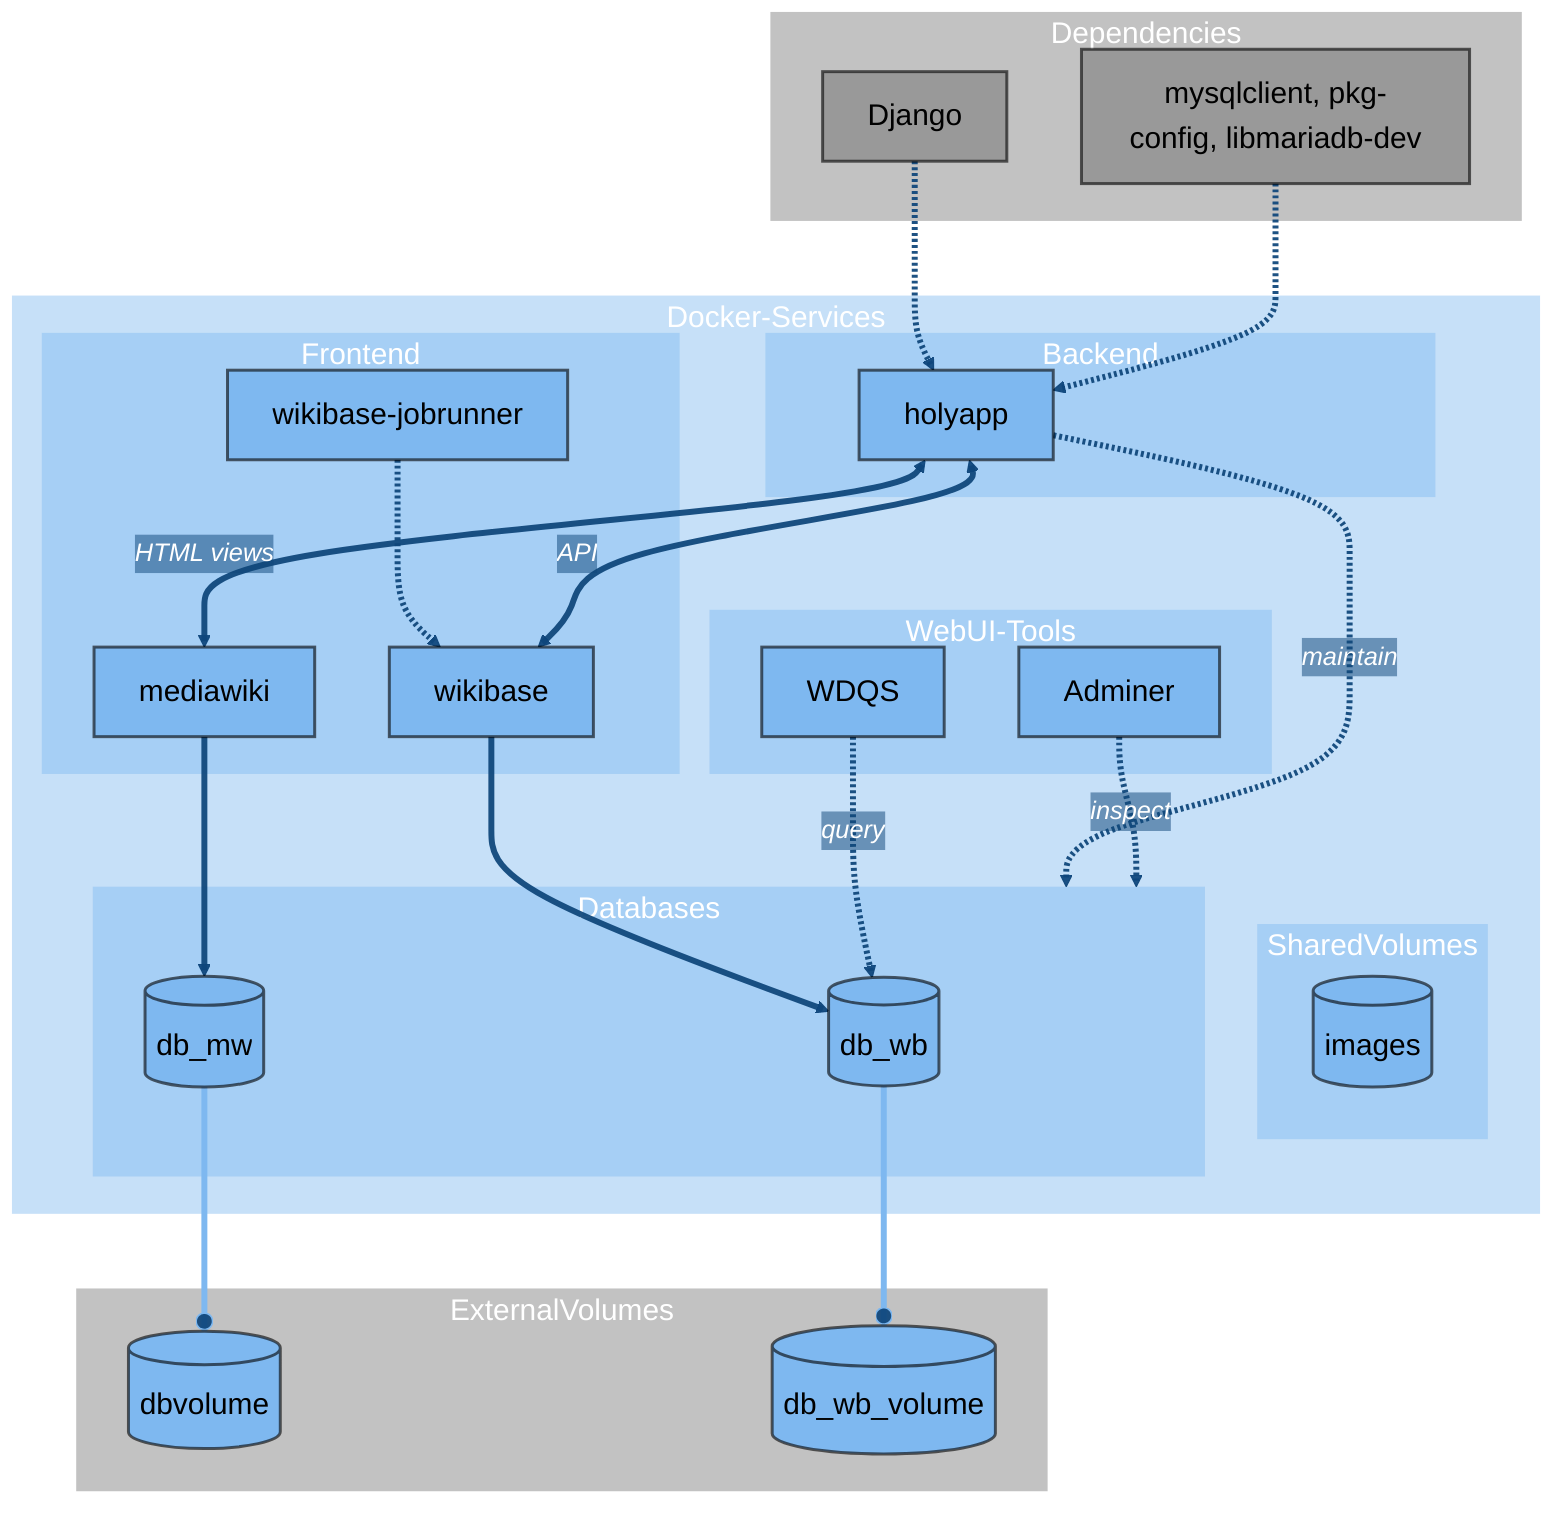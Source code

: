 ---
config:
    title: Docker Container Architecture
    theme: base
    themeVariables:
        fontSize: 20px
        
        # Nodes
        primaryTextColor: "#000000"      # Black
        primaryColor: "#999999"          # Grey
        primaryBorderColor: "#00000099"  # Black transparent
        
        # Links
        lineColor: "#0e467bee"        # Dark Blue transparent
        secondaryColor: "#0e467b03"   # Dark Blue transparent
        
        # Subgraphs
        tertiaryTextColor: "#ffffff"  # White
        tertiaryColor: "#99999999"    # Grey transparent
        tertiaryBorderColor: "#00000000" # Fully transparent
---

%% => Only Nodes have borders, 
%% => Subgraphs are transparent and borderless
%% => Subgraph color is the same as node fill color with opacity
%% =>   (append 70 or 90 to hex color, the lower, the more transparent)
%% => stroke widths must be set in classes at the end

flowchart TB

    
    %%## System Dependencies
    subgraph Dependencies
        django["Django"]
        mysqlclient["mysqlclient, pkg-config, libmariadb-dev"]
    end
    
    %%## Container installed by Docker-Services
    subgraph Docker-Services

    
        %%##Volumes
        subgraph SharedVolumes
            images[("images")]
        end

        
        %%## Docker services
        subgraph Frontend
            direction LR
            wikibase["wikibase"]
            mediawiki["mediawiki"]
            jobrunner["wikibase-jobrunner"]
        end

        subgraph Databases
            db_wb[("db_wb")]
            db_mw[("db_mw")]
        end

        subgraph Backend
            holyapp["holyapp"]
        end

        subgraph WebUI-Tools
            adminer["Adminer"]
            WDQS["WDQS"]
        end
    end

    subgraph ExternalVolumes
        dbvolume[("dbvolume")]
        db_wb_volume[("db_wb_volume")]
    end
    
    wikibase["wikibase"]
    mediawiki["mediawiki"]
    jobrunner["wikibase-jobrunner"]



    %% === Links ======================================================
    
    mediawiki --> db_mw
    wikibase --> db_wb
    
    jobrunner -.-> wikibase 
    
    holyapp -. maintain .-> Databases
    
    holyapp <-- HTML views --> mediawiki
    holyapp <-- API --> wikibase
    django -.-> holyapp
    mysqlclient -.-> holyapp
    
    WDQS -. query .-> db_wb
    adminer -. inspect .-> Databases
    
    %% db_wb_volume -- bind mount --o db_wb
    %% dbvolume -- bind mount --o db_mw
    
    db_mw --o dbvolume
    db_wb --o db_wb_volume
    
    %% Shared volumes
    %% mediawiki --o SharedVolumes
    %% wikibase --o SharedVolumes
    %% holyapp --o SharedVolumes
    
    %% === Styles ======================================================
    
    %% ## Links
    %% !! Must be at end, otherwise it will not work

    %% > Default
    linkStyle default stroke-width:4px, color:#ffffff, font-size:17px, font-style:italic;
    
    %% > Select links by Index
    linkStyle 10,11 stroke: #7eb8f0


    %% ## Node styles (primary color
    classDef docker fill: #7eb8f0,  stroke-width:2px;
    classDef dependency stroke-width:2px;
    classDef flow_docker fill: #7eb8f0, stroke-width:2px;
    
    %% > Assign class to nodes
    class adminer,WDQS,jobrunner,mediawiki,holyapp,db_mw,db_wb,images,wikibase,dbvolume,db_wb_volume docker;
    class django,mysqlclient dependency;



    %% ## Subgraph styles (tertiary)
    classDef subgraph_default stroke-width:2px;
    classDef subgraph_blue fill: #7eb8f070, stroke-width:0px;
    
    class Dependencies,ExternalVolumes subgraph_default;
    class Docker-Services,Frontend,Databases,Backend,WebUI-Tools,SharedVolumes subgraph_blue;